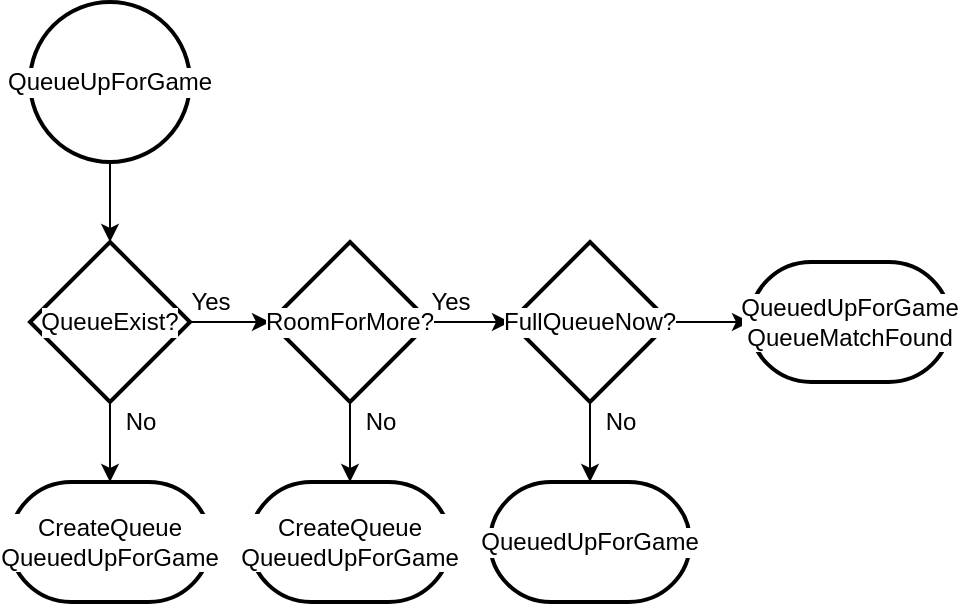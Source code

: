 <mxfile version="14.4.3" type="device"><diagram id="g-_4tLivlNML7MIIdGmn" name="Page-1"><mxGraphModel dx="813" dy="493" grid="1" gridSize="10" guides="1" tooltips="1" connect="1" arrows="1" fold="1" page="1" pageScale="1" pageWidth="827" pageHeight="1169" math="0" shadow="0"><root><mxCell id="0"/><mxCell id="1" parent="0"/><mxCell id="3cGH8oH5R4Zs3zZ06Ane-3" style="edgeStyle=orthogonalEdgeStyle;rounded=0;orthogonalLoop=1;jettySize=auto;html=1;exitX=0.5;exitY=1;exitDx=0;exitDy=0;exitPerimeter=0;entryX=0.5;entryY=0;entryDx=0;entryDy=0;entryPerimeter=0;" edge="1" parent="1" source="3cGH8oH5R4Zs3zZ06Ane-1" target="3cGH8oH5R4Zs3zZ06Ane-2"><mxGeometry relative="1" as="geometry"/></mxCell><mxCell id="3cGH8oH5R4Zs3zZ06Ane-1" value="QueueUpForGame" style="strokeWidth=2;html=1;shape=mxgraph.flowchart.start_2;whiteSpace=wrap;labelBackgroundColor=#ffffff;" vertex="1" parent="1"><mxGeometry x="440" y="40" width="80" height="80" as="geometry"/></mxCell><mxCell id="3cGH8oH5R4Zs3zZ06Ane-6" style="edgeStyle=orthogonalEdgeStyle;rounded=0;orthogonalLoop=1;jettySize=auto;html=1;entryX=0;entryY=0.5;entryDx=0;entryDy=0;entryPerimeter=0;" edge="1" parent="1" source="3cGH8oH5R4Zs3zZ06Ane-2" target="3cGH8oH5R4Zs3zZ06Ane-5"><mxGeometry relative="1" as="geometry"/></mxCell><mxCell id="3cGH8oH5R4Zs3zZ06Ane-14" style="edgeStyle=orthogonalEdgeStyle;rounded=0;orthogonalLoop=1;jettySize=auto;html=1;exitX=0.5;exitY=1;exitDx=0;exitDy=0;exitPerimeter=0;entryX=0.5;entryY=0;entryDx=0;entryDy=0;entryPerimeter=0;" edge="1" parent="1" source="3cGH8oH5R4Zs3zZ06Ane-2" target="3cGH8oH5R4Zs3zZ06Ane-13"><mxGeometry relative="1" as="geometry"/></mxCell><mxCell id="3cGH8oH5R4Zs3zZ06Ane-2" value="QueueExist?" style="strokeWidth=2;html=1;shape=mxgraph.flowchart.decision;whiteSpace=wrap;labelBackgroundColor=#ffffff;" vertex="1" parent="1"><mxGeometry x="440" y="160" width="80" height="80" as="geometry"/></mxCell><mxCell id="3cGH8oH5R4Zs3zZ06Ane-9" style="edgeStyle=orthogonalEdgeStyle;rounded=0;orthogonalLoop=1;jettySize=auto;html=1;entryX=0;entryY=0.5;entryDx=0;entryDy=0;entryPerimeter=0;" edge="1" parent="1" source="3cGH8oH5R4Zs3zZ06Ane-5"><mxGeometry relative="1" as="geometry"><mxPoint x="680" y="200" as="targetPoint"/></mxGeometry></mxCell><mxCell id="3cGH8oH5R4Zs3zZ06Ane-23" style="edgeStyle=orthogonalEdgeStyle;rounded=0;orthogonalLoop=1;jettySize=auto;html=1;entryX=0.5;entryY=0;entryDx=0;entryDy=0;entryPerimeter=0;" edge="1" parent="1" source="3cGH8oH5R4Zs3zZ06Ane-5" target="3cGH8oH5R4Zs3zZ06Ane-22"><mxGeometry relative="1" as="geometry"/></mxCell><mxCell id="3cGH8oH5R4Zs3zZ06Ane-5" value="RoomForMore?" style="strokeWidth=2;html=1;shape=mxgraph.flowchart.decision;whiteSpace=wrap;labelBackgroundColor=#ffffff;" vertex="1" parent="1"><mxGeometry x="560" y="160" width="80" height="80" as="geometry"/></mxCell><mxCell id="3cGH8oH5R4Zs3zZ06Ane-7" value="Yes" style="text;html=1;align=center;verticalAlign=middle;resizable=0;points=[];autosize=1;" vertex="1" parent="1"><mxGeometry x="510" y="180" width="40" height="20" as="geometry"/></mxCell><mxCell id="3cGH8oH5R4Zs3zZ06Ane-10" value="Yes" style="text;html=1;align=center;verticalAlign=middle;resizable=0;points=[];autosize=1;" vertex="1" parent="1"><mxGeometry x="630" y="180" width="40" height="20" as="geometry"/></mxCell><mxCell id="3cGH8oH5R4Zs3zZ06Ane-11" value="QueuedUpForGame" style="strokeWidth=2;html=1;shape=mxgraph.flowchart.terminator;whiteSpace=wrap;labelBackgroundColor=#ffffff;" vertex="1" parent="1"><mxGeometry x="670" y="280" width="100" height="60" as="geometry"/></mxCell><mxCell id="3cGH8oH5R4Zs3zZ06Ane-13" value="CreateQueue&lt;br&gt;QueuedUpForGame" style="strokeWidth=2;html=1;shape=mxgraph.flowchart.terminator;whiteSpace=wrap;labelBackgroundColor=#ffffff;" vertex="1" parent="1"><mxGeometry x="430" y="280" width="100" height="60" as="geometry"/></mxCell><mxCell id="3cGH8oH5R4Zs3zZ06Ane-15" value="No" style="text;html=1;align=center;verticalAlign=middle;resizable=0;points=[];autosize=1;" vertex="1" parent="1"><mxGeometry x="480" y="240" width="30" height="20" as="geometry"/></mxCell><mxCell id="3cGH8oH5R4Zs3zZ06Ane-18" style="edgeStyle=orthogonalEdgeStyle;rounded=0;orthogonalLoop=1;jettySize=auto;html=1;exitX=0.5;exitY=1;exitDx=0;exitDy=0;exitPerimeter=0;entryX=0.5;entryY=0;entryDx=0;entryDy=0;entryPerimeter=0;" edge="1" parent="1" source="3cGH8oH5R4Zs3zZ06Ane-17" target="3cGH8oH5R4Zs3zZ06Ane-11"><mxGeometry relative="1" as="geometry"/></mxCell><mxCell id="3cGH8oH5R4Zs3zZ06Ane-21" style="edgeStyle=orthogonalEdgeStyle;rounded=0;orthogonalLoop=1;jettySize=auto;html=1;" edge="1" parent="1" source="3cGH8oH5R4Zs3zZ06Ane-17" target="3cGH8oH5R4Zs3zZ06Ane-20"><mxGeometry relative="1" as="geometry"/></mxCell><mxCell id="3cGH8oH5R4Zs3zZ06Ane-17" value="FullQueueNow?" style="strokeWidth=2;html=1;shape=mxgraph.flowchart.decision;whiteSpace=wrap;labelBackgroundColor=#ffffff;" vertex="1" parent="1"><mxGeometry x="680" y="160" width="80" height="80" as="geometry"/></mxCell><mxCell id="3cGH8oH5R4Zs3zZ06Ane-19" value="No" style="text;html=1;align=center;verticalAlign=middle;resizable=0;points=[];autosize=1;" vertex="1" parent="1"><mxGeometry x="720" y="240" width="30" height="20" as="geometry"/></mxCell><mxCell id="3cGH8oH5R4Zs3zZ06Ane-20" value="QueuedUpForGame&lt;br&gt;QueueMatchFound" style="strokeWidth=2;html=1;shape=mxgraph.flowchart.terminator;whiteSpace=wrap;labelBackgroundColor=#ffffff;" vertex="1" parent="1"><mxGeometry x="800" y="170" width="100" height="60" as="geometry"/></mxCell><mxCell id="3cGH8oH5R4Zs3zZ06Ane-22" value="CreateQueue&lt;br&gt;QueuedUpForGame" style="strokeWidth=2;html=1;shape=mxgraph.flowchart.terminator;whiteSpace=wrap;labelBackgroundColor=#ffffff;" vertex="1" parent="1"><mxGeometry x="550" y="280" width="100" height="60" as="geometry"/></mxCell><mxCell id="3cGH8oH5R4Zs3zZ06Ane-24" value="No" style="text;html=1;align=center;verticalAlign=middle;resizable=0;points=[];autosize=1;" vertex="1" parent="1"><mxGeometry x="600" y="240" width="30" height="20" as="geometry"/></mxCell></root></mxGraphModel></diagram></mxfile>